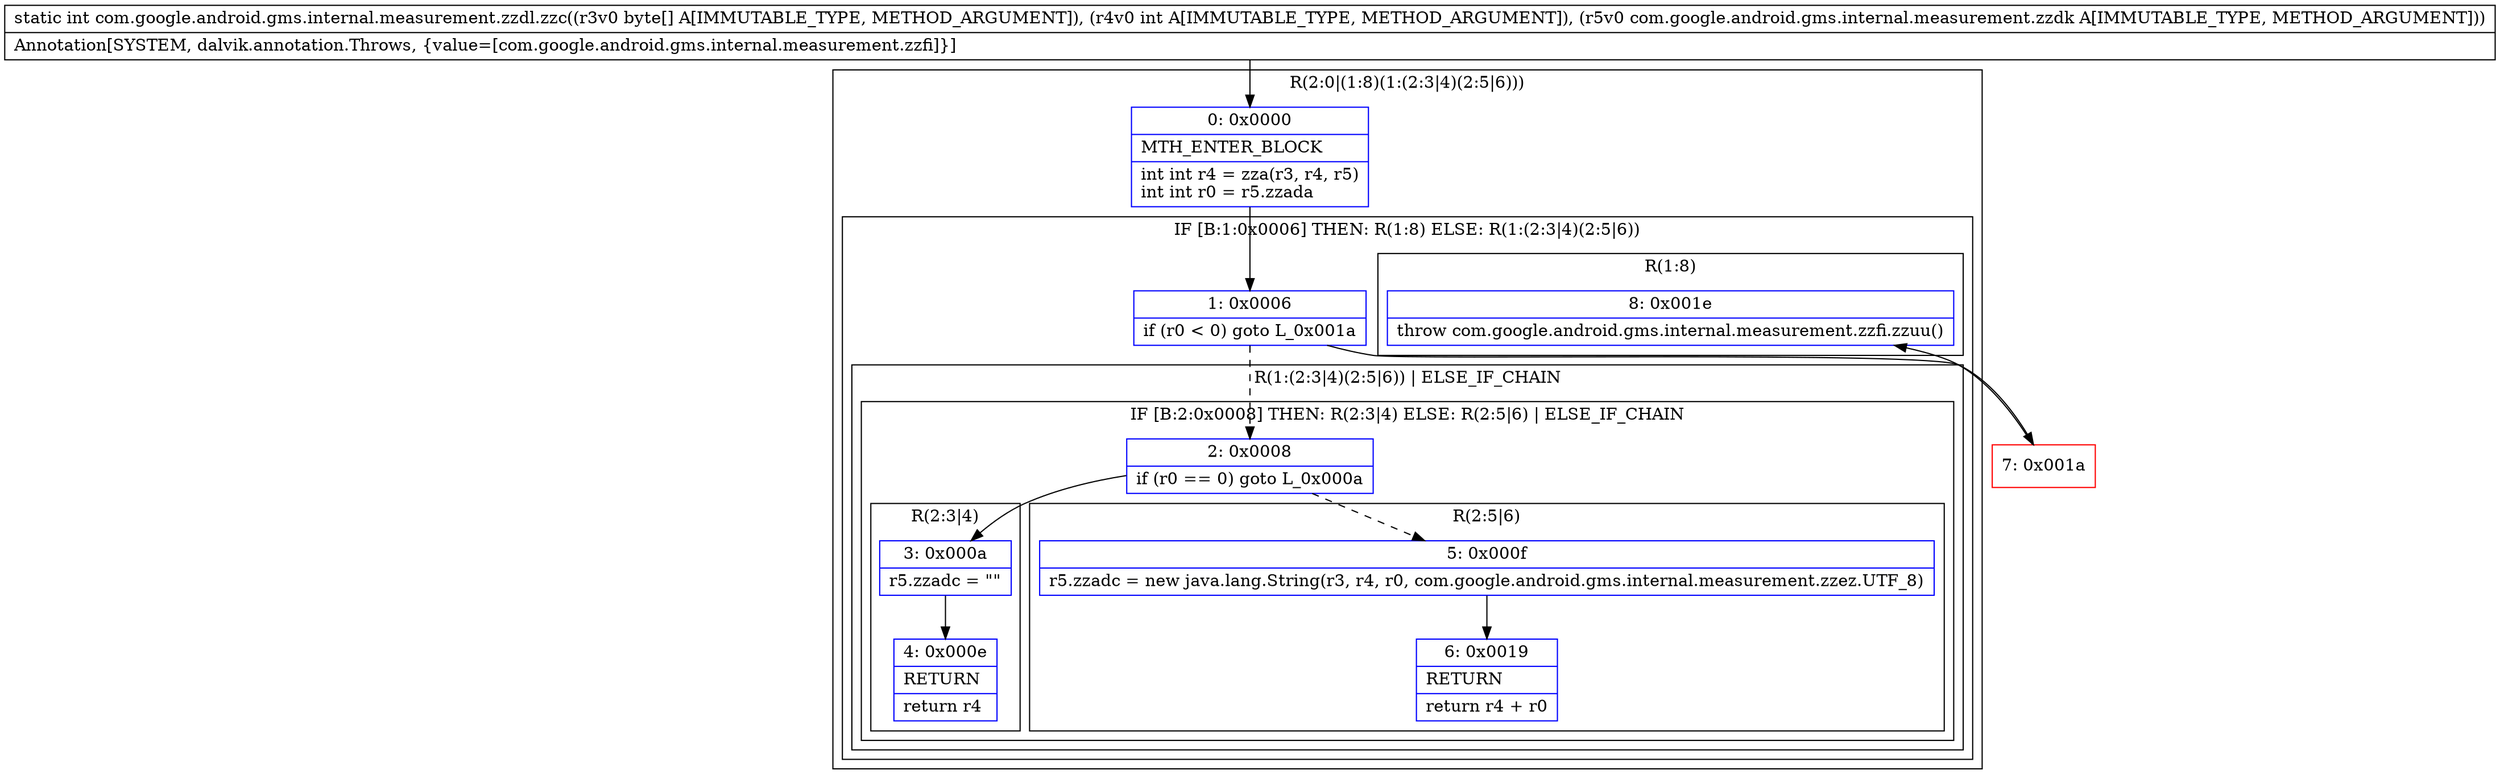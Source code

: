 digraph "CFG forcom.google.android.gms.internal.measurement.zzdl.zzc([BILcom\/google\/android\/gms\/internal\/measurement\/zzdk;)I" {
subgraph cluster_Region_193420460 {
label = "R(2:0|(1:8)(1:(2:3|4)(2:5|6)))";
node [shape=record,color=blue];
Node_0 [shape=record,label="{0\:\ 0x0000|MTH_ENTER_BLOCK\l|int int r4 = zza(r3, r4, r5)\lint int r0 = r5.zzada\l}"];
subgraph cluster_IfRegion_1418615095 {
label = "IF [B:1:0x0006] THEN: R(1:8) ELSE: R(1:(2:3|4)(2:5|6))";
node [shape=record,color=blue];
Node_1 [shape=record,label="{1\:\ 0x0006|if (r0 \< 0) goto L_0x001a\l}"];
subgraph cluster_Region_1033345608 {
label = "R(1:8)";
node [shape=record,color=blue];
Node_8 [shape=record,label="{8\:\ 0x001e|throw com.google.android.gms.internal.measurement.zzfi.zzuu()\l}"];
}
subgraph cluster_Region_68083276 {
label = "R(1:(2:3|4)(2:5|6)) | ELSE_IF_CHAIN\l";
node [shape=record,color=blue];
subgraph cluster_IfRegion_1708989750 {
label = "IF [B:2:0x0008] THEN: R(2:3|4) ELSE: R(2:5|6) | ELSE_IF_CHAIN\l";
node [shape=record,color=blue];
Node_2 [shape=record,label="{2\:\ 0x0008|if (r0 == 0) goto L_0x000a\l}"];
subgraph cluster_Region_1646330864 {
label = "R(2:3|4)";
node [shape=record,color=blue];
Node_3 [shape=record,label="{3\:\ 0x000a|r5.zzadc = \"\"\l}"];
Node_4 [shape=record,label="{4\:\ 0x000e|RETURN\l|return r4\l}"];
}
subgraph cluster_Region_345019030 {
label = "R(2:5|6)";
node [shape=record,color=blue];
Node_5 [shape=record,label="{5\:\ 0x000f|r5.zzadc = new java.lang.String(r3, r4, r0, com.google.android.gms.internal.measurement.zzez.UTF_8)\l}"];
Node_6 [shape=record,label="{6\:\ 0x0019|RETURN\l|return r4 + r0\l}"];
}
}
}
}
}
Node_7 [shape=record,color=red,label="{7\:\ 0x001a}"];
MethodNode[shape=record,label="{static int com.google.android.gms.internal.measurement.zzdl.zzc((r3v0 byte[] A[IMMUTABLE_TYPE, METHOD_ARGUMENT]), (r4v0 int A[IMMUTABLE_TYPE, METHOD_ARGUMENT]), (r5v0 com.google.android.gms.internal.measurement.zzdk A[IMMUTABLE_TYPE, METHOD_ARGUMENT]))  | Annotation[SYSTEM, dalvik.annotation.Throws, \{value=[com.google.android.gms.internal.measurement.zzfi]\}]\l}"];
MethodNode -> Node_0;
Node_0 -> Node_1;
Node_1 -> Node_2[style=dashed];
Node_1 -> Node_7;
Node_2 -> Node_3;
Node_2 -> Node_5[style=dashed];
Node_3 -> Node_4;
Node_5 -> Node_6;
Node_7 -> Node_8;
}

